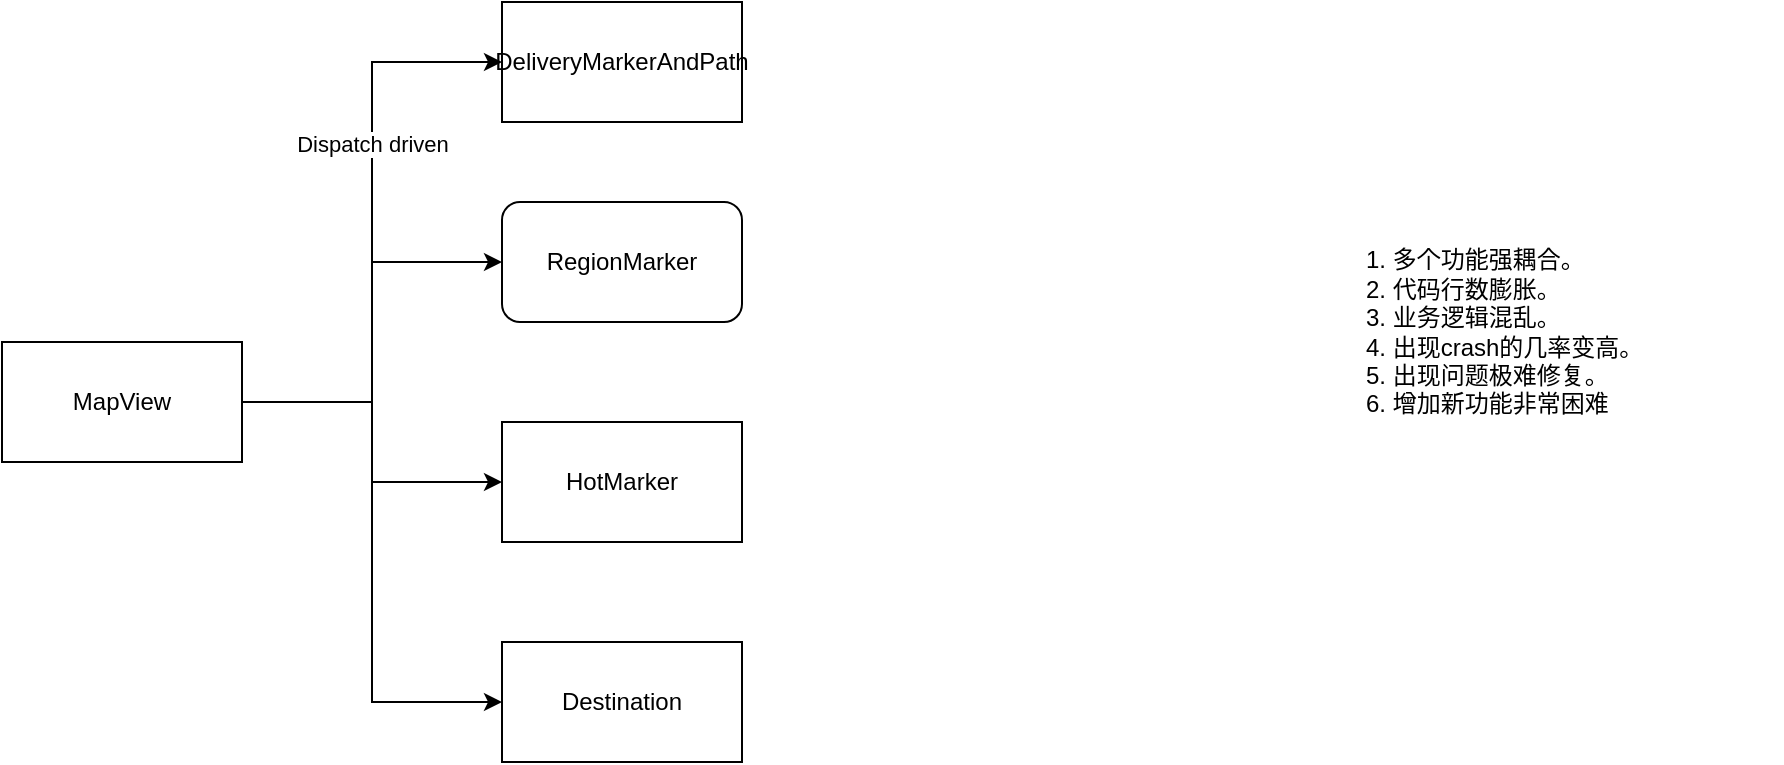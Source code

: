 <mxfile version="15.7.4" type="github">
  <diagram id="aElZW13_ZzU5r4oFQvSs" name="第 1 页">
    <mxGraphModel dx="1136" dy="782" grid="1" gridSize="10" guides="1" tooltips="1" connect="1" arrows="1" fold="1" page="1" pageScale="1" pageWidth="1100" pageHeight="850" math="0" shadow="0">
      <root>
        <mxCell id="0" />
        <mxCell id="1" parent="0" />
        <mxCell id="TO1NQpSexUQi-2rf6Atq-7" style="edgeStyle=orthogonalEdgeStyle;rounded=0;orthogonalLoop=1;jettySize=auto;html=1;entryX=0;entryY=0.5;entryDx=0;entryDy=0;" edge="1" parent="1" source="TO1NQpSexUQi-2rf6Atq-1" target="TO1NQpSexUQi-2rf6Atq-2">
          <mxGeometry relative="1" as="geometry" />
        </mxCell>
        <mxCell id="TO1NQpSexUQi-2rf6Atq-13" value="Dispatch driven" style="edgeLabel;html=1;align=center;verticalAlign=middle;resizable=0;points=[];" vertex="1" connectable="0" parent="TO1NQpSexUQi-2rf6Atq-7">
          <mxGeometry x="0.293" relative="1" as="geometry">
            <mxPoint as="offset" />
          </mxGeometry>
        </mxCell>
        <mxCell id="TO1NQpSexUQi-2rf6Atq-8" style="edgeStyle=orthogonalEdgeStyle;rounded=0;orthogonalLoop=1;jettySize=auto;html=1;entryX=0;entryY=0.5;entryDx=0;entryDy=0;" edge="1" parent="1" source="TO1NQpSexUQi-2rf6Atq-1" target="TO1NQpSexUQi-2rf6Atq-3">
          <mxGeometry relative="1" as="geometry" />
        </mxCell>
        <mxCell id="TO1NQpSexUQi-2rf6Atq-9" style="edgeStyle=orthogonalEdgeStyle;rounded=0;orthogonalLoop=1;jettySize=auto;html=1;entryX=0;entryY=0.5;entryDx=0;entryDy=0;" edge="1" parent="1" source="TO1NQpSexUQi-2rf6Atq-1" target="TO1NQpSexUQi-2rf6Atq-4">
          <mxGeometry relative="1" as="geometry" />
        </mxCell>
        <mxCell id="TO1NQpSexUQi-2rf6Atq-10" style="edgeStyle=orthogonalEdgeStyle;rounded=0;orthogonalLoop=1;jettySize=auto;html=1;entryX=0;entryY=0.5;entryDx=0;entryDy=0;" edge="1" parent="1" source="TO1NQpSexUQi-2rf6Atq-1" target="TO1NQpSexUQi-2rf6Atq-5">
          <mxGeometry relative="1" as="geometry" />
        </mxCell>
        <mxCell id="TO1NQpSexUQi-2rf6Atq-1" value="MapView" style="rounded=0;whiteSpace=wrap;html=1;" vertex="1" parent="1">
          <mxGeometry x="110" y="200" width="120" height="60" as="geometry" />
        </mxCell>
        <mxCell id="TO1NQpSexUQi-2rf6Atq-2" value="DeliveryMarkerAndPath" style="rounded=0;whiteSpace=wrap;html=1;" vertex="1" parent="1">
          <mxGeometry x="360" y="30" width="120" height="60" as="geometry" />
        </mxCell>
        <mxCell id="TO1NQpSexUQi-2rf6Atq-3" value="RegionMarker" style="rounded=1;whiteSpace=wrap;html=1;" vertex="1" parent="1">
          <mxGeometry x="360" y="130" width="120" height="60" as="geometry" />
        </mxCell>
        <mxCell id="TO1NQpSexUQi-2rf6Atq-4" value="HotMarker" style="rounded=0;whiteSpace=wrap;html=1;" vertex="1" parent="1">
          <mxGeometry x="360" y="240" width="120" height="60" as="geometry" />
        </mxCell>
        <mxCell id="TO1NQpSexUQi-2rf6Atq-5" value="Destination" style="rounded=0;whiteSpace=wrap;html=1;" vertex="1" parent="1">
          <mxGeometry x="360" y="350" width="120" height="60" as="geometry" />
        </mxCell>
        <mxCell id="TO1NQpSexUQi-2rf6Atq-12" value="1. 多个功能强耦合。&lt;br&gt;2. 代码行数膨胀。&lt;br&gt;3. 业务逻辑混乱。&lt;br&gt;4. 出现crash的几率变高。&lt;br&gt;5. 出现问题极难修复。&lt;br&gt;6. 增加新功能非常困难" style="text;html=1;strokeColor=none;fillColor=none;align=left;verticalAlign=middle;whiteSpace=wrap;rounded=0;" vertex="1" parent="1">
          <mxGeometry x="790" y="90" width="210" height="210" as="geometry" />
        </mxCell>
      </root>
    </mxGraphModel>
  </diagram>
</mxfile>
